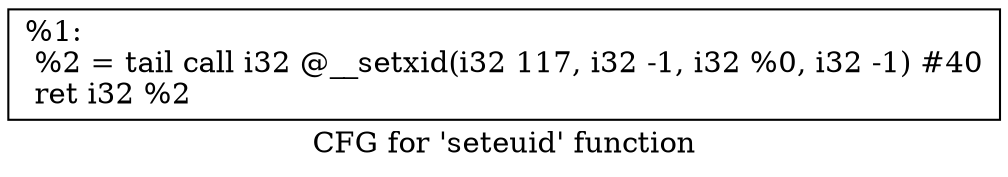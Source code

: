 digraph "CFG for 'seteuid' function" {
	label="CFG for 'seteuid' function";

	Node0x1fbaf60 [shape=record,label="{%1:\l  %2 = tail call i32 @__setxid(i32 117, i32 -1, i32 %0, i32 -1) #40\l  ret i32 %2\l}"];
}
